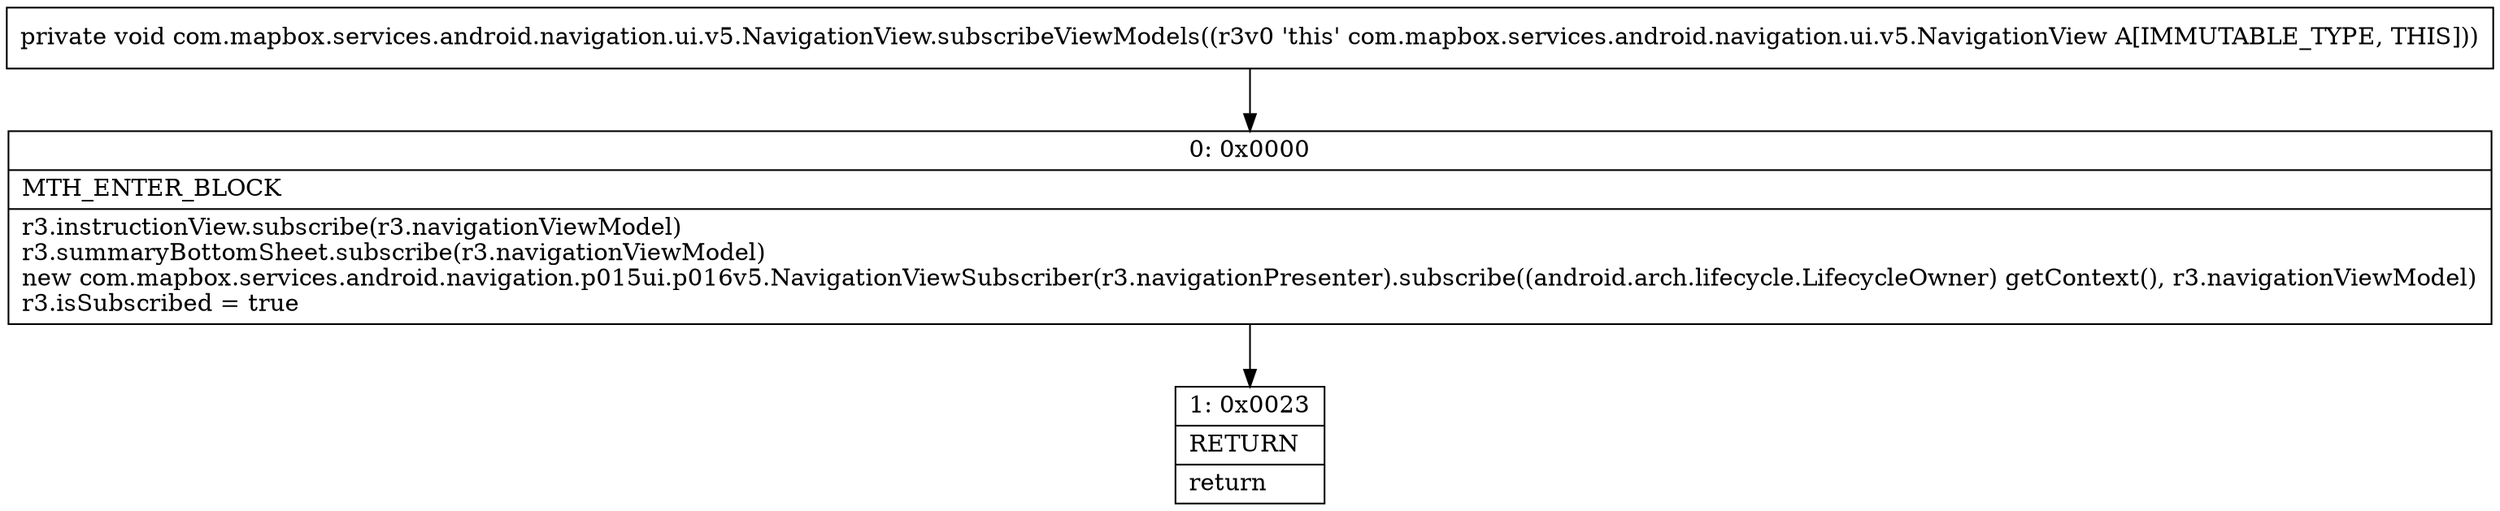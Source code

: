 digraph "CFG forcom.mapbox.services.android.navigation.ui.v5.NavigationView.subscribeViewModels()V" {
Node_0 [shape=record,label="{0\:\ 0x0000|MTH_ENTER_BLOCK\l|r3.instructionView.subscribe(r3.navigationViewModel)\lr3.summaryBottomSheet.subscribe(r3.navigationViewModel)\lnew com.mapbox.services.android.navigation.p015ui.p016v5.NavigationViewSubscriber(r3.navigationPresenter).subscribe((android.arch.lifecycle.LifecycleOwner) getContext(), r3.navigationViewModel)\lr3.isSubscribed = true\l}"];
Node_1 [shape=record,label="{1\:\ 0x0023|RETURN\l|return\l}"];
MethodNode[shape=record,label="{private void com.mapbox.services.android.navigation.ui.v5.NavigationView.subscribeViewModels((r3v0 'this' com.mapbox.services.android.navigation.ui.v5.NavigationView A[IMMUTABLE_TYPE, THIS])) }"];
MethodNode -> Node_0;
Node_0 -> Node_1;
}

